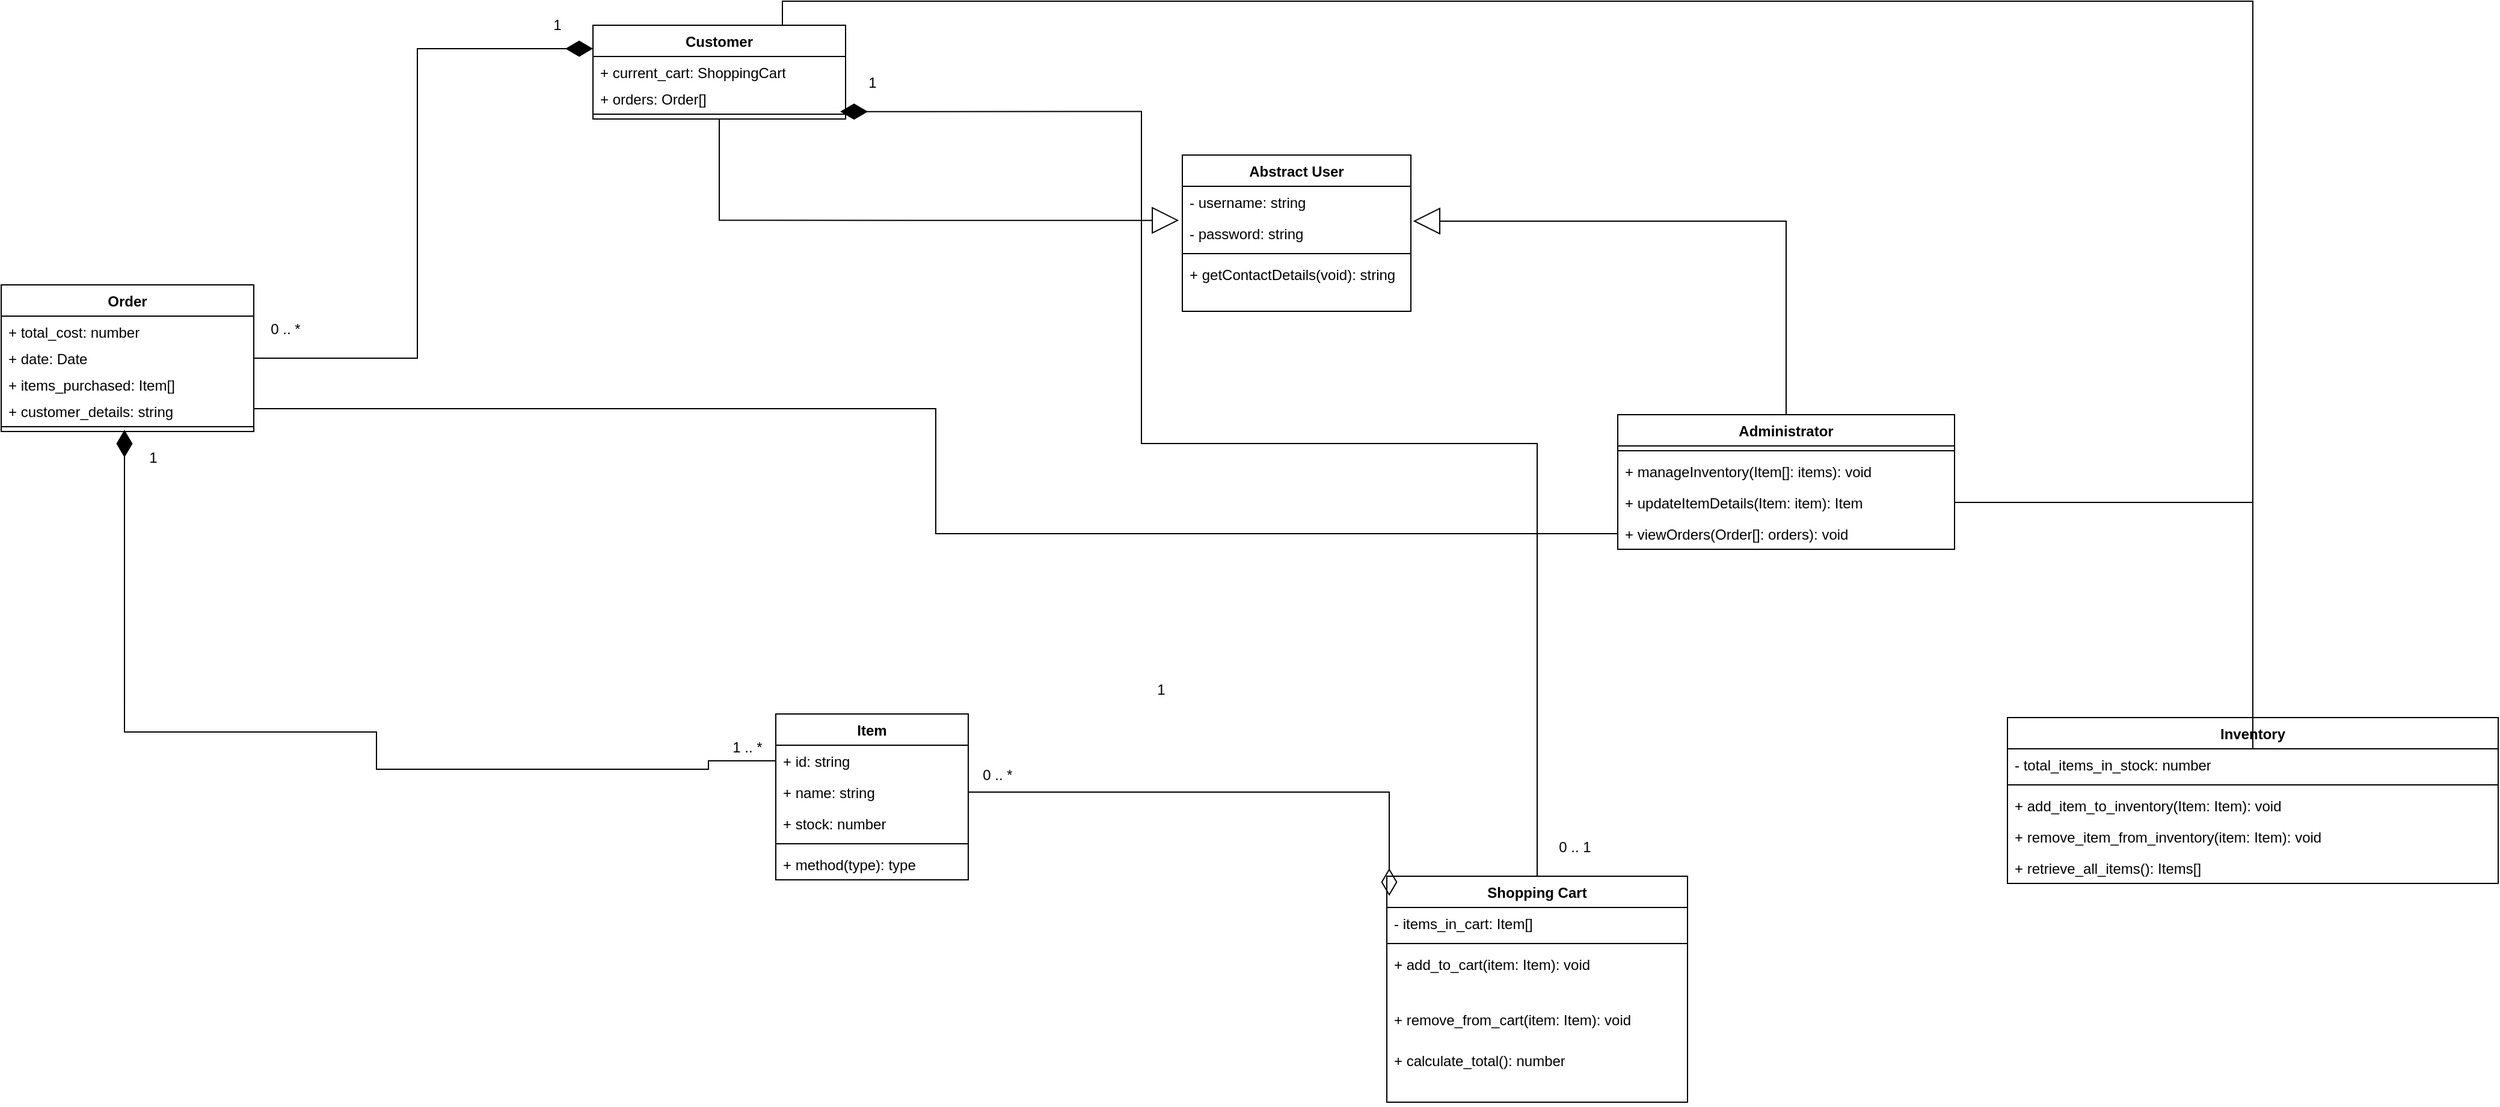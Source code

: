 <mxfile version="23.1.2" type="github">
  <diagram id="C5RBs43oDa-KdzZeNtuy" name="Page-1">
    <mxGraphModel dx="4253" dy="1650" grid="1" gridSize="12" guides="1" tooltips="1" connect="1" arrows="1" fold="1" page="0" pageScale="1" pageWidth="827" pageHeight="1169" math="0" shadow="0">
      <root>
        <mxCell id="WIyWlLk6GJQsqaUBKTNV-0" />
        <mxCell id="WIyWlLk6GJQsqaUBKTNV-1" parent="WIyWlLk6GJQsqaUBKTNV-0" />
        <mxCell id="a6ORK_PbyxC4o6mHiydJ-0" value="Abstract User" style="swimlane;fontStyle=1;align=center;verticalAlign=top;childLayout=stackLayout;horizontal=1;startSize=26;horizontalStack=0;resizeParent=1;resizeParentMax=0;resizeLast=0;collapsible=1;marginBottom=0;whiteSpace=wrap;html=1;" vertex="1" parent="WIyWlLk6GJQsqaUBKTNV-1">
          <mxGeometry x="130" y="120" width="190" height="130" as="geometry" />
        </mxCell>
        <mxCell id="a6ORK_PbyxC4o6mHiydJ-1" value="- username: string" style="text;strokeColor=none;fillColor=none;align=left;verticalAlign=top;spacingLeft=4;spacingRight=4;overflow=hidden;rotatable=0;points=[[0,0.5],[1,0.5]];portConstraint=eastwest;whiteSpace=wrap;html=1;" vertex="1" parent="a6ORK_PbyxC4o6mHiydJ-0">
          <mxGeometry y="26" width="190" height="26" as="geometry" />
        </mxCell>
        <mxCell id="a6ORK_PbyxC4o6mHiydJ-17" value="- password: string" style="text;strokeColor=none;fillColor=none;align=left;verticalAlign=top;spacingLeft=4;spacingRight=4;overflow=hidden;rotatable=0;points=[[0,0.5],[1,0.5]];portConstraint=eastwest;whiteSpace=wrap;html=1;" vertex="1" parent="a6ORK_PbyxC4o6mHiydJ-0">
          <mxGeometry y="52" width="190" height="26" as="geometry" />
        </mxCell>
        <mxCell id="a6ORK_PbyxC4o6mHiydJ-2" value="" style="line;strokeWidth=1;fillColor=none;align=left;verticalAlign=middle;spacingTop=-1;spacingLeft=3;spacingRight=3;rotatable=0;labelPosition=right;points=[];portConstraint=eastwest;strokeColor=inherit;" vertex="1" parent="a6ORK_PbyxC4o6mHiydJ-0">
          <mxGeometry y="78" width="190" height="8" as="geometry" />
        </mxCell>
        <mxCell id="a6ORK_PbyxC4o6mHiydJ-3" value="+ getContactDetails(void): string" style="text;strokeColor=none;fillColor=none;align=left;verticalAlign=top;spacingLeft=4;spacingRight=4;overflow=hidden;rotatable=0;points=[[0,0.5],[1,0.5]];portConstraint=eastwest;whiteSpace=wrap;html=1;" vertex="1" parent="a6ORK_PbyxC4o6mHiydJ-0">
          <mxGeometry y="86" width="190" height="44" as="geometry" />
        </mxCell>
        <mxCell id="a6ORK_PbyxC4o6mHiydJ-4" value="Customer&lt;br&gt;" style="swimlane;fontStyle=1;align=center;verticalAlign=top;childLayout=stackLayout;horizontal=1;startSize=26;horizontalStack=0;resizeParent=1;resizeParentMax=0;resizeLast=0;collapsible=1;marginBottom=0;whiteSpace=wrap;html=1;" vertex="1" parent="WIyWlLk6GJQsqaUBKTNV-1">
          <mxGeometry x="-360" y="12" width="210" height="78" as="geometry" />
        </mxCell>
        <mxCell id="a6ORK_PbyxC4o6mHiydJ-5" value="+ current_cart: ShoppingCart" style="text;strokeColor=none;fillColor=none;align=left;verticalAlign=top;spacingLeft=4;spacingRight=4;overflow=hidden;rotatable=0;points=[[0,0.5],[1,0.5]];portConstraint=eastwest;whiteSpace=wrap;html=1;" vertex="1" parent="a6ORK_PbyxC4o6mHiydJ-4">
          <mxGeometry y="26" width="210" height="22" as="geometry" />
        </mxCell>
        <mxCell id="a6ORK_PbyxC4o6mHiydJ-57" value="+ orders: Order[]" style="text;strokeColor=none;fillColor=none;align=left;verticalAlign=top;spacingLeft=4;spacingRight=4;overflow=hidden;rotatable=0;points=[[0,0.5],[1,0.5]];portConstraint=eastwest;whiteSpace=wrap;html=1;" vertex="1" parent="a6ORK_PbyxC4o6mHiydJ-4">
          <mxGeometry y="48" width="210" height="22" as="geometry" />
        </mxCell>
        <mxCell id="a6ORK_PbyxC4o6mHiydJ-6" value="" style="line;strokeWidth=1;fillColor=none;align=left;verticalAlign=middle;spacingTop=-1;spacingLeft=3;spacingRight=3;rotatable=0;labelPosition=right;points=[];portConstraint=eastwest;strokeColor=inherit;" vertex="1" parent="a6ORK_PbyxC4o6mHiydJ-4">
          <mxGeometry y="70" width="210" height="8" as="geometry" />
        </mxCell>
        <mxCell id="a6ORK_PbyxC4o6mHiydJ-8" value="Administrator" style="swimlane;fontStyle=1;align=center;verticalAlign=top;childLayout=stackLayout;horizontal=1;startSize=26;horizontalStack=0;resizeParent=1;resizeParentMax=0;resizeLast=0;collapsible=1;marginBottom=0;whiteSpace=wrap;html=1;" vertex="1" parent="WIyWlLk6GJQsqaUBKTNV-1">
          <mxGeometry x="492" y="336" width="280" height="112" as="geometry" />
        </mxCell>
        <mxCell id="a6ORK_PbyxC4o6mHiydJ-10" value="" style="line;strokeWidth=1;fillColor=none;align=left;verticalAlign=middle;spacingTop=-1;spacingLeft=3;spacingRight=3;rotatable=0;labelPosition=right;points=[];portConstraint=eastwest;strokeColor=inherit;" vertex="1" parent="a6ORK_PbyxC4o6mHiydJ-8">
          <mxGeometry y="26" width="280" height="8" as="geometry" />
        </mxCell>
        <mxCell id="a6ORK_PbyxC4o6mHiydJ-11" value="+ manageInventory(Item[]: items): void" style="text;strokeColor=none;fillColor=none;align=left;verticalAlign=top;spacingLeft=4;spacingRight=4;overflow=hidden;rotatable=0;points=[[0,0.5],[1,0.5]];portConstraint=eastwest;whiteSpace=wrap;html=1;" vertex="1" parent="a6ORK_PbyxC4o6mHiydJ-8">
          <mxGeometry y="34" width="280" height="26" as="geometry" />
        </mxCell>
        <mxCell id="a6ORK_PbyxC4o6mHiydJ-21" value="+ updateItemDetails(Item: item): Item" style="text;strokeColor=none;fillColor=none;align=left;verticalAlign=top;spacingLeft=4;spacingRight=4;overflow=hidden;rotatable=0;points=[[0,0.5],[1,0.5]];portConstraint=eastwest;whiteSpace=wrap;html=1;" vertex="1" parent="a6ORK_PbyxC4o6mHiydJ-8">
          <mxGeometry y="60" width="280" height="26" as="geometry" />
        </mxCell>
        <mxCell id="a6ORK_PbyxC4o6mHiydJ-22" value="+ viewOrders(Order[]: orders): void" style="text;strokeColor=none;fillColor=none;align=left;verticalAlign=top;spacingLeft=4;spacingRight=4;overflow=hidden;rotatable=0;points=[[0,0.5],[1,0.5]];portConstraint=eastwest;whiteSpace=wrap;html=1;" vertex="1" parent="a6ORK_PbyxC4o6mHiydJ-8">
          <mxGeometry y="86" width="280" height="26" as="geometry" />
        </mxCell>
        <mxCell id="a6ORK_PbyxC4o6mHiydJ-12" style="edgeStyle=orthogonalEdgeStyle;rounded=0;orthogonalLoop=1;jettySize=auto;html=1;entryX=-0.015;entryY=1.09;entryDx=0;entryDy=0;entryPerimeter=0;endArrow=block;endFill=0;strokeWidth=1;endSize=20;" edge="1" parent="WIyWlLk6GJQsqaUBKTNV-1" source="a6ORK_PbyxC4o6mHiydJ-4" target="a6ORK_PbyxC4o6mHiydJ-1">
          <mxGeometry relative="1" as="geometry" />
        </mxCell>
        <mxCell id="a6ORK_PbyxC4o6mHiydJ-14" style="edgeStyle=orthogonalEdgeStyle;rounded=0;orthogonalLoop=1;jettySize=auto;html=1;entryX=1.01;entryY=1.115;entryDx=0;entryDy=0;entryPerimeter=0;endArrow=block;endFill=0;endSize=20;" edge="1" parent="WIyWlLk6GJQsqaUBKTNV-1" source="a6ORK_PbyxC4o6mHiydJ-8" target="a6ORK_PbyxC4o6mHiydJ-1">
          <mxGeometry relative="1" as="geometry" />
        </mxCell>
        <mxCell id="a6ORK_PbyxC4o6mHiydJ-27" value="Item" style="swimlane;fontStyle=1;align=center;verticalAlign=top;childLayout=stackLayout;horizontal=1;startSize=26;horizontalStack=0;resizeParent=1;resizeParentMax=0;resizeLast=0;collapsible=1;marginBottom=0;whiteSpace=wrap;html=1;" vertex="1" parent="WIyWlLk6GJQsqaUBKTNV-1">
          <mxGeometry x="-208" y="585" width="160" height="138" as="geometry" />
        </mxCell>
        <mxCell id="a6ORK_PbyxC4o6mHiydJ-28" value="+ id: string" style="text;strokeColor=none;fillColor=none;align=left;verticalAlign=top;spacingLeft=4;spacingRight=4;overflow=hidden;rotatable=0;points=[[0,0.5],[1,0.5]];portConstraint=eastwest;whiteSpace=wrap;html=1;" vertex="1" parent="a6ORK_PbyxC4o6mHiydJ-27">
          <mxGeometry y="26" width="160" height="26" as="geometry" />
        </mxCell>
        <mxCell id="a6ORK_PbyxC4o6mHiydJ-31" value="+ name: string" style="text;strokeColor=none;fillColor=none;align=left;verticalAlign=top;spacingLeft=4;spacingRight=4;overflow=hidden;rotatable=0;points=[[0,0.5],[1,0.5]];portConstraint=eastwest;whiteSpace=wrap;html=1;" vertex="1" parent="a6ORK_PbyxC4o6mHiydJ-27">
          <mxGeometry y="52" width="160" height="26" as="geometry" />
        </mxCell>
        <mxCell id="a6ORK_PbyxC4o6mHiydJ-32" value="+ stock: number" style="text;strokeColor=none;fillColor=none;align=left;verticalAlign=top;spacingLeft=4;spacingRight=4;overflow=hidden;rotatable=0;points=[[0,0.5],[1,0.5]];portConstraint=eastwest;whiteSpace=wrap;html=1;" vertex="1" parent="a6ORK_PbyxC4o6mHiydJ-27">
          <mxGeometry y="78" width="160" height="26" as="geometry" />
        </mxCell>
        <mxCell id="a6ORK_PbyxC4o6mHiydJ-29" value="" style="line;strokeWidth=1;fillColor=none;align=left;verticalAlign=middle;spacingTop=-1;spacingLeft=3;spacingRight=3;rotatable=0;labelPosition=right;points=[];portConstraint=eastwest;strokeColor=inherit;" vertex="1" parent="a6ORK_PbyxC4o6mHiydJ-27">
          <mxGeometry y="104" width="160" height="8" as="geometry" />
        </mxCell>
        <mxCell id="a6ORK_PbyxC4o6mHiydJ-30" value="+ method(type): type" style="text;strokeColor=none;fillColor=none;align=left;verticalAlign=top;spacingLeft=4;spacingRight=4;overflow=hidden;rotatable=0;points=[[0,0.5],[1,0.5]];portConstraint=eastwest;whiteSpace=wrap;html=1;" vertex="1" parent="a6ORK_PbyxC4o6mHiydJ-27">
          <mxGeometry y="112" width="160" height="26" as="geometry" />
        </mxCell>
        <mxCell id="a6ORK_PbyxC4o6mHiydJ-46" style="edgeStyle=orthogonalEdgeStyle;rounded=0;orthogonalLoop=1;jettySize=auto;html=1;exitX=0.5;exitY=0;exitDx=0;exitDy=0;entryX=0.979;entryY=0.23;entryDx=0;entryDy=0;endArrow=diamondThin;endFill=1;endSize=20;entryPerimeter=0;" edge="1" parent="WIyWlLk6GJQsqaUBKTNV-1" source="a6ORK_PbyxC4o6mHiydJ-36" target="a6ORK_PbyxC4o6mHiydJ-6">
          <mxGeometry relative="1" as="geometry">
            <mxPoint x="50" y="379" as="targetPoint" />
            <Array as="points">
              <mxPoint x="269" y="360" />
              <mxPoint x="96" y="360" />
              <mxPoint x="96" y="382" />
            </Array>
          </mxGeometry>
        </mxCell>
        <mxCell id="a6ORK_PbyxC4o6mHiydJ-36" value="Shopping Cart" style="swimlane;fontStyle=1;align=center;verticalAlign=top;childLayout=stackLayout;horizontal=1;startSize=26;horizontalStack=0;resizeParent=1;resizeParentMax=0;resizeLast=0;collapsible=1;marginBottom=0;whiteSpace=wrap;html=1;" vertex="1" parent="WIyWlLk6GJQsqaUBKTNV-1">
          <mxGeometry x="300" y="720" width="250" height="188" as="geometry" />
        </mxCell>
        <mxCell id="a6ORK_PbyxC4o6mHiydJ-37" value="- items_in_cart: Item[]" style="text;strokeColor=none;fillColor=none;align=left;verticalAlign=top;spacingLeft=4;spacingRight=4;overflow=hidden;rotatable=0;points=[[0,0.5],[1,0.5]];portConstraint=eastwest;whiteSpace=wrap;html=1;" vertex="1" parent="a6ORK_PbyxC4o6mHiydJ-36">
          <mxGeometry y="26" width="250" height="26" as="geometry" />
        </mxCell>
        <mxCell id="a6ORK_PbyxC4o6mHiydJ-40" value="" style="line;strokeWidth=1;fillColor=none;align=left;verticalAlign=middle;spacingTop=-1;spacingLeft=3;spacingRight=3;rotatable=0;labelPosition=right;points=[];portConstraint=eastwest;strokeColor=inherit;" vertex="1" parent="a6ORK_PbyxC4o6mHiydJ-36">
          <mxGeometry y="52" width="250" height="8" as="geometry" />
        </mxCell>
        <mxCell id="a6ORK_PbyxC4o6mHiydJ-41" value="+ add_to_cart(item: Item): void" style="text;strokeColor=none;fillColor=none;align=left;verticalAlign=top;spacingLeft=4;spacingRight=4;overflow=hidden;rotatable=0;points=[[0,0.5],[1,0.5]];portConstraint=eastwest;whiteSpace=wrap;html=1;" vertex="1" parent="a6ORK_PbyxC4o6mHiydJ-36">
          <mxGeometry y="60" width="250" height="32" as="geometry" />
        </mxCell>
        <mxCell id="a6ORK_PbyxC4o6mHiydJ-53" value="&#xa;&lt;span style=&quot;color: rgb(0, 0, 0); font-family: Helvetica; font-size: 12px; font-style: normal; font-variant-ligatures: normal; font-variant-caps: normal; font-weight: 400; letter-spacing: normal; orphans: 2; text-align: left; text-indent: 0px; text-transform: none; widows: 2; word-spacing: 0px; -webkit-text-stroke-width: 0px; background-color: rgb(255, 255, 255); text-decoration-thickness: initial; text-decoration-style: initial; text-decoration-color: initial; float: none; display: inline !important;&quot;&gt;+ remove_from_cart(item: Item): void&lt;/span&gt;&#xa;&#xa;" style="text;strokeColor=none;fillColor=none;align=left;verticalAlign=top;spacingLeft=4;spacingRight=4;overflow=hidden;rotatable=0;points=[[0,0.5],[1,0.5]];portConstraint=eastwest;whiteSpace=wrap;html=1;" vertex="1" parent="a6ORK_PbyxC4o6mHiydJ-36">
          <mxGeometry y="92" width="250" height="48" as="geometry" />
        </mxCell>
        <mxCell id="a6ORK_PbyxC4o6mHiydJ-55" value="+ calculate_total(): number" style="text;strokeColor=none;fillColor=none;align=left;verticalAlign=top;spacingLeft=4;spacingRight=4;overflow=hidden;rotatable=0;points=[[0,0.5],[1,0.5]];portConstraint=eastwest;whiteSpace=wrap;html=1;" vertex="1" parent="a6ORK_PbyxC4o6mHiydJ-36">
          <mxGeometry y="140" width="250" height="48" as="geometry" />
        </mxCell>
        <mxCell id="a6ORK_PbyxC4o6mHiydJ-47" value="0 .. *" style="text;html=1;align=center;verticalAlign=middle;resizable=0;points=[];autosize=1;strokeColor=none;fillColor=none;" vertex="1" parent="WIyWlLk6GJQsqaUBKTNV-1">
          <mxGeometry x="-48" y="624" width="48" height="24" as="geometry" />
        </mxCell>
        <mxCell id="a6ORK_PbyxC4o6mHiydJ-48" value="1" style="text;html=1;align=center;verticalAlign=middle;resizable=0;points=[];autosize=1;strokeColor=none;fillColor=none;" vertex="1" parent="WIyWlLk6GJQsqaUBKTNV-1">
          <mxGeometry x="94" y="553" width="36" height="24" as="geometry" />
        </mxCell>
        <mxCell id="a6ORK_PbyxC4o6mHiydJ-49" value="1" style="text;html=1;align=center;verticalAlign=middle;resizable=0;points=[];autosize=1;strokeColor=none;fillColor=none;" vertex="1" parent="WIyWlLk6GJQsqaUBKTNV-1">
          <mxGeometry x="-146" y="48" width="36" height="24" as="geometry" />
        </mxCell>
        <mxCell id="a6ORK_PbyxC4o6mHiydJ-50" value="0 .. 1" style="text;html=1;align=center;verticalAlign=middle;resizable=0;points=[];autosize=1;strokeColor=none;fillColor=none;" vertex="1" parent="WIyWlLk6GJQsqaUBKTNV-1">
          <mxGeometry x="432" y="684" width="48" height="24" as="geometry" />
        </mxCell>
        <mxCell id="a6ORK_PbyxC4o6mHiydJ-56" style="edgeStyle=orthogonalEdgeStyle;rounded=0;orthogonalLoop=1;jettySize=auto;html=1;entryX=0.008;entryY=0.087;entryDx=0;entryDy=0;entryPerimeter=0;endArrow=diamondThin;endFill=0;endSize=20;" edge="1" parent="WIyWlLk6GJQsqaUBKTNV-1" source="a6ORK_PbyxC4o6mHiydJ-31" target="a6ORK_PbyxC4o6mHiydJ-36">
          <mxGeometry relative="1" as="geometry" />
        </mxCell>
        <mxCell id="a6ORK_PbyxC4o6mHiydJ-62" style="edgeStyle=orthogonalEdgeStyle;rounded=0;orthogonalLoop=1;jettySize=auto;html=1;entryX=0;entryY=0.25;entryDx=0;entryDy=0;endArrow=diamondThin;endFill=1;endSize=20;" edge="1" parent="WIyWlLk6GJQsqaUBKTNV-1" source="a6ORK_PbyxC4o6mHiydJ-58" target="a6ORK_PbyxC4o6mHiydJ-4">
          <mxGeometry relative="1" as="geometry" />
        </mxCell>
        <mxCell id="a6ORK_PbyxC4o6mHiydJ-58" value="Order" style="swimlane;fontStyle=1;align=center;verticalAlign=top;childLayout=stackLayout;horizontal=1;startSize=26;horizontalStack=0;resizeParent=1;resizeParentMax=0;resizeLast=0;collapsible=1;marginBottom=0;whiteSpace=wrap;html=1;" vertex="1" parent="WIyWlLk6GJQsqaUBKTNV-1">
          <mxGeometry x="-852" y="228" width="210" height="122" as="geometry" />
        </mxCell>
        <mxCell id="a6ORK_PbyxC4o6mHiydJ-59" value="+ total_cost: number" style="text;strokeColor=none;fillColor=none;align=left;verticalAlign=top;spacingLeft=4;spacingRight=4;overflow=hidden;rotatable=0;points=[[0,0.5],[1,0.5]];portConstraint=eastwest;whiteSpace=wrap;html=1;" vertex="1" parent="a6ORK_PbyxC4o6mHiydJ-58">
          <mxGeometry y="26" width="210" height="22" as="geometry" />
        </mxCell>
        <mxCell id="a6ORK_PbyxC4o6mHiydJ-60" value="+ date: Date" style="text;strokeColor=none;fillColor=none;align=left;verticalAlign=top;spacingLeft=4;spacingRight=4;overflow=hidden;rotatable=0;points=[[0,0.5],[1,0.5]];portConstraint=eastwest;whiteSpace=wrap;html=1;" vertex="1" parent="a6ORK_PbyxC4o6mHiydJ-58">
          <mxGeometry y="48" width="210" height="22" as="geometry" />
        </mxCell>
        <mxCell id="a6ORK_PbyxC4o6mHiydJ-63" value="+ items_purchased: Item[]&lt;br&gt;" style="text;strokeColor=none;fillColor=none;align=left;verticalAlign=top;spacingLeft=4;spacingRight=4;overflow=hidden;rotatable=0;points=[[0,0.5],[1,0.5]];portConstraint=eastwest;whiteSpace=wrap;html=1;" vertex="1" parent="a6ORK_PbyxC4o6mHiydJ-58">
          <mxGeometry y="70" width="210" height="22" as="geometry" />
        </mxCell>
        <mxCell id="a6ORK_PbyxC4o6mHiydJ-65" value="+ customer_details: string" style="text;strokeColor=none;fillColor=none;align=left;verticalAlign=top;spacingLeft=4;spacingRight=4;overflow=hidden;rotatable=0;points=[[0,0.5],[1,0.5]];portConstraint=eastwest;whiteSpace=wrap;html=1;" vertex="1" parent="a6ORK_PbyxC4o6mHiydJ-58">
          <mxGeometry y="92" width="210" height="22" as="geometry" />
        </mxCell>
        <mxCell id="a6ORK_PbyxC4o6mHiydJ-61" value="" style="line;strokeWidth=1;fillColor=none;align=left;verticalAlign=middle;spacingTop=-1;spacingLeft=3;spacingRight=3;rotatable=0;labelPosition=right;points=[];portConstraint=eastwest;strokeColor=inherit;" vertex="1" parent="a6ORK_PbyxC4o6mHiydJ-58">
          <mxGeometry y="114" width="210" height="8" as="geometry" />
        </mxCell>
        <mxCell id="a6ORK_PbyxC4o6mHiydJ-69" value="1 .. *" style="text;html=1;align=center;verticalAlign=middle;resizable=0;points=[];autosize=1;strokeColor=none;fillColor=none;" vertex="1" parent="WIyWlLk6GJQsqaUBKTNV-1">
          <mxGeometry x="-256" y="601" width="48" height="24" as="geometry" />
        </mxCell>
        <mxCell id="a6ORK_PbyxC4o6mHiydJ-70" value="1" style="text;html=1;align=center;verticalAlign=middle;resizable=0;points=[];autosize=1;strokeColor=none;fillColor=none;" vertex="1" parent="WIyWlLk6GJQsqaUBKTNV-1">
          <mxGeometry x="-744" y="360" width="36" height="24" as="geometry" />
        </mxCell>
        <mxCell id="a6ORK_PbyxC4o6mHiydJ-73" value="1" style="text;html=1;align=center;verticalAlign=middle;resizable=0;points=[];autosize=1;strokeColor=none;fillColor=none;" vertex="1" parent="WIyWlLk6GJQsqaUBKTNV-1">
          <mxGeometry x="-408" width="36" height="24" as="geometry" />
        </mxCell>
        <mxCell id="a6ORK_PbyxC4o6mHiydJ-74" value="0 .. *" style="text;html=1;align=center;verticalAlign=middle;resizable=0;points=[];autosize=1;strokeColor=none;fillColor=none;" vertex="1" parent="WIyWlLk6GJQsqaUBKTNV-1">
          <mxGeometry x="-640" y="253" width="48" height="24" as="geometry" />
        </mxCell>
        <mxCell id="a6ORK_PbyxC4o6mHiydJ-68" style="edgeStyle=orthogonalEdgeStyle;rounded=0;orthogonalLoop=1;jettySize=auto;html=1;exitX=0;exitY=0.5;exitDx=0;exitDy=0;endArrow=diamondThin;endFill=1;endSize=20;entryX=0.488;entryY=0.833;entryDx=0;entryDy=0;entryPerimeter=0;" edge="1" parent="WIyWlLk6GJQsqaUBKTNV-1" source="a6ORK_PbyxC4o6mHiydJ-28" target="a6ORK_PbyxC4o6mHiydJ-61">
          <mxGeometry relative="1" as="geometry">
            <mxPoint x="-336" y="600" as="targetPoint" />
            <Array as="points">
              <mxPoint x="-264" y="624" />
              <mxPoint x="-264" y="631" />
              <mxPoint x="-540" y="631" />
              <mxPoint x="-540" y="600" />
              <mxPoint x="-749" y="600" />
            </Array>
          </mxGeometry>
        </mxCell>
        <mxCell id="a6ORK_PbyxC4o6mHiydJ-75" style="edgeStyle=orthogonalEdgeStyle;rounded=0;orthogonalLoop=1;jettySize=auto;html=1;endArrow=none;endFill=0;" edge="1" parent="WIyWlLk6GJQsqaUBKTNV-1" source="a6ORK_PbyxC4o6mHiydJ-65" target="a6ORK_PbyxC4o6mHiydJ-22">
          <mxGeometry relative="1" as="geometry" />
        </mxCell>
        <mxCell id="a6ORK_PbyxC4o6mHiydJ-92" style="edgeStyle=orthogonalEdgeStyle;rounded=0;orthogonalLoop=1;jettySize=auto;html=1;entryX=1;entryY=0.5;entryDx=0;entryDy=0;endArrow=none;endFill=0;" edge="1" parent="WIyWlLk6GJQsqaUBKTNV-1" source="a6ORK_PbyxC4o6mHiydJ-82" target="a6ORK_PbyxC4o6mHiydJ-21">
          <mxGeometry relative="1" as="geometry" />
        </mxCell>
        <mxCell id="a6ORK_PbyxC4o6mHiydJ-82" value="Inventory" style="swimlane;fontStyle=1;align=center;verticalAlign=top;childLayout=stackLayout;horizontal=1;startSize=26;horizontalStack=0;resizeParent=1;resizeParentMax=0;resizeLast=0;collapsible=1;marginBottom=0;whiteSpace=wrap;html=1;" vertex="1" parent="WIyWlLk6GJQsqaUBKTNV-1">
          <mxGeometry x="816" y="588" width="408" height="138" as="geometry" />
        </mxCell>
        <mxCell id="a6ORK_PbyxC4o6mHiydJ-83" value="- total_items_in_stock: number" style="text;strokeColor=none;fillColor=none;align=left;verticalAlign=top;spacingLeft=4;spacingRight=4;overflow=hidden;rotatable=0;points=[[0,0.5],[1,0.5]];portConstraint=eastwest;whiteSpace=wrap;html=1;" vertex="1" parent="a6ORK_PbyxC4o6mHiydJ-82">
          <mxGeometry y="26" width="408" height="26" as="geometry" />
        </mxCell>
        <mxCell id="a6ORK_PbyxC4o6mHiydJ-86" value="" style="line;strokeWidth=1;fillColor=none;align=left;verticalAlign=middle;spacingTop=-1;spacingLeft=3;spacingRight=3;rotatable=0;labelPosition=right;points=[];portConstraint=eastwest;strokeColor=inherit;" vertex="1" parent="a6ORK_PbyxC4o6mHiydJ-82">
          <mxGeometry y="52" width="408" height="8" as="geometry" />
        </mxCell>
        <mxCell id="a6ORK_PbyxC4o6mHiydJ-87" value="+ add_item_to_inventory(Item: Item): void" style="text;strokeColor=none;fillColor=none;align=left;verticalAlign=top;spacingLeft=4;spacingRight=4;overflow=hidden;rotatable=0;points=[[0,0.5],[1,0.5]];portConstraint=eastwest;whiteSpace=wrap;html=1;" vertex="1" parent="a6ORK_PbyxC4o6mHiydJ-82">
          <mxGeometry y="60" width="408" height="26" as="geometry" />
        </mxCell>
        <mxCell id="a6ORK_PbyxC4o6mHiydJ-89" value="+ remove_item_from_inventory(item: Item): void" style="text;strokeColor=none;fillColor=none;align=left;verticalAlign=top;spacingLeft=4;spacingRight=4;overflow=hidden;rotatable=0;points=[[0,0.5],[1,0.5]];portConstraint=eastwest;whiteSpace=wrap;html=1;" vertex="1" parent="a6ORK_PbyxC4o6mHiydJ-82">
          <mxGeometry y="86" width="408" height="26" as="geometry" />
        </mxCell>
        <mxCell id="a6ORK_PbyxC4o6mHiydJ-90" value="+ retrieve_all_items(): Items[]" style="text;strokeColor=none;fillColor=none;align=left;verticalAlign=top;spacingLeft=4;spacingRight=4;overflow=hidden;rotatable=0;points=[[0,0.5],[1,0.5]];portConstraint=eastwest;whiteSpace=wrap;html=1;" vertex="1" parent="a6ORK_PbyxC4o6mHiydJ-82">
          <mxGeometry y="112" width="408" height="26" as="geometry" />
        </mxCell>
        <mxCell id="a6ORK_PbyxC4o6mHiydJ-93" style="edgeStyle=orthogonalEdgeStyle;rounded=0;orthogonalLoop=1;jettySize=auto;html=1;entryX=0.75;entryY=0;entryDx=0;entryDy=0;endArrow=none;endFill=0;" edge="1" parent="WIyWlLk6GJQsqaUBKTNV-1" source="a6ORK_PbyxC4o6mHiydJ-83" target="a6ORK_PbyxC4o6mHiydJ-4">
          <mxGeometry relative="1" as="geometry">
            <mxPoint x="1236" y="-161.333" as="targetPoint" />
            <Array as="points">
              <mxPoint x="1020" y="-8" />
              <mxPoint x="-202" y="-8" />
            </Array>
          </mxGeometry>
        </mxCell>
      </root>
    </mxGraphModel>
  </diagram>
</mxfile>
